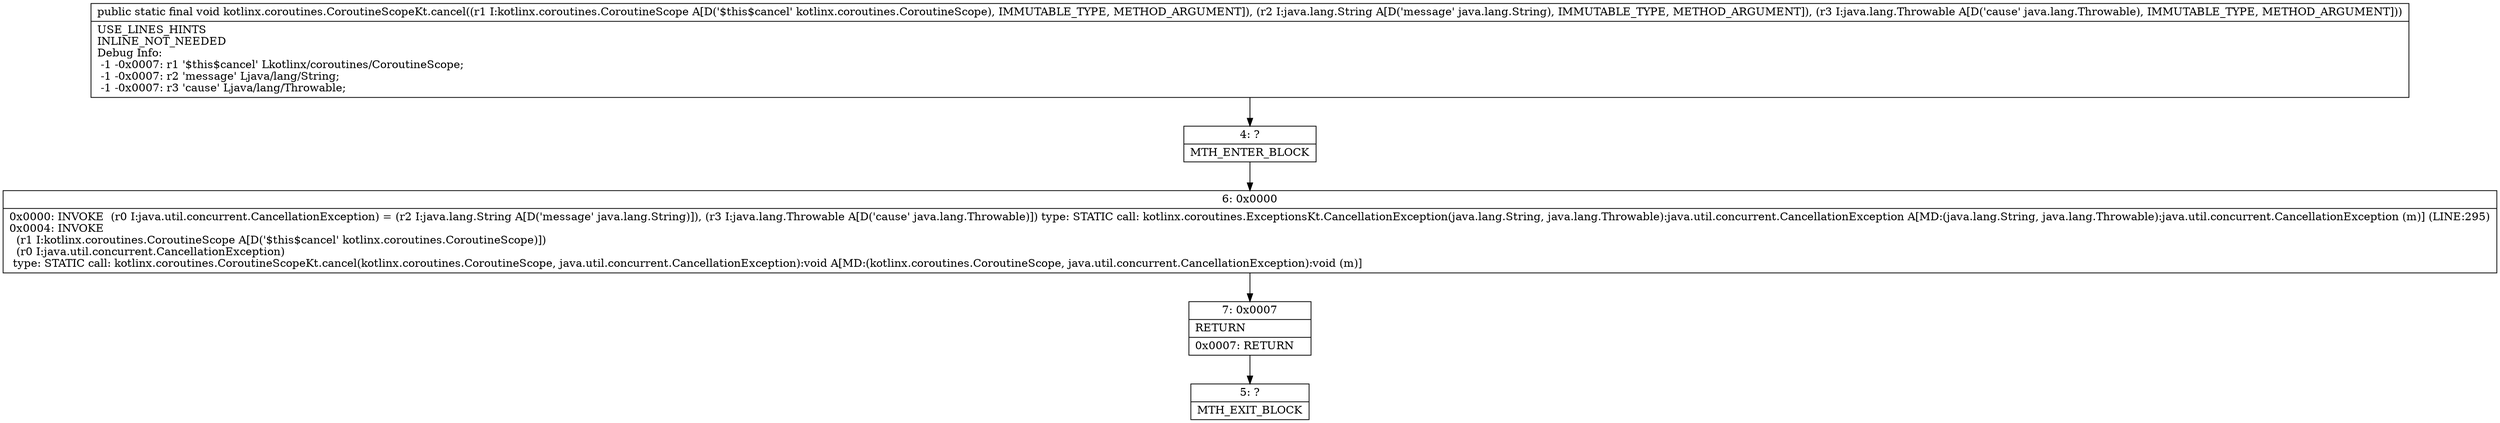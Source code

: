 digraph "CFG forkotlinx.coroutines.CoroutineScopeKt.cancel(Lkotlinx\/coroutines\/CoroutineScope;Ljava\/lang\/String;Ljava\/lang\/Throwable;)V" {
Node_4 [shape=record,label="{4\:\ ?|MTH_ENTER_BLOCK\l}"];
Node_6 [shape=record,label="{6\:\ 0x0000|0x0000: INVOKE  (r0 I:java.util.concurrent.CancellationException) = (r2 I:java.lang.String A[D('message' java.lang.String)]), (r3 I:java.lang.Throwable A[D('cause' java.lang.Throwable)]) type: STATIC call: kotlinx.coroutines.ExceptionsKt.CancellationException(java.lang.String, java.lang.Throwable):java.util.concurrent.CancellationException A[MD:(java.lang.String, java.lang.Throwable):java.util.concurrent.CancellationException (m)] (LINE:295)\l0x0004: INVOKE  \l  (r1 I:kotlinx.coroutines.CoroutineScope A[D('$this$cancel' kotlinx.coroutines.CoroutineScope)])\l  (r0 I:java.util.concurrent.CancellationException)\l type: STATIC call: kotlinx.coroutines.CoroutineScopeKt.cancel(kotlinx.coroutines.CoroutineScope, java.util.concurrent.CancellationException):void A[MD:(kotlinx.coroutines.CoroutineScope, java.util.concurrent.CancellationException):void (m)]\l}"];
Node_7 [shape=record,label="{7\:\ 0x0007|RETURN\l|0x0007: RETURN   \l}"];
Node_5 [shape=record,label="{5\:\ ?|MTH_EXIT_BLOCK\l}"];
MethodNode[shape=record,label="{public static final void kotlinx.coroutines.CoroutineScopeKt.cancel((r1 I:kotlinx.coroutines.CoroutineScope A[D('$this$cancel' kotlinx.coroutines.CoroutineScope), IMMUTABLE_TYPE, METHOD_ARGUMENT]), (r2 I:java.lang.String A[D('message' java.lang.String), IMMUTABLE_TYPE, METHOD_ARGUMENT]), (r3 I:java.lang.Throwable A[D('cause' java.lang.Throwable), IMMUTABLE_TYPE, METHOD_ARGUMENT]))  | USE_LINES_HINTS\lINLINE_NOT_NEEDED\lDebug Info:\l  \-1 \-0x0007: r1 '$this$cancel' Lkotlinx\/coroutines\/CoroutineScope;\l  \-1 \-0x0007: r2 'message' Ljava\/lang\/String;\l  \-1 \-0x0007: r3 'cause' Ljava\/lang\/Throwable;\l}"];
MethodNode -> Node_4;Node_4 -> Node_6;
Node_6 -> Node_7;
Node_7 -> Node_5;
}


